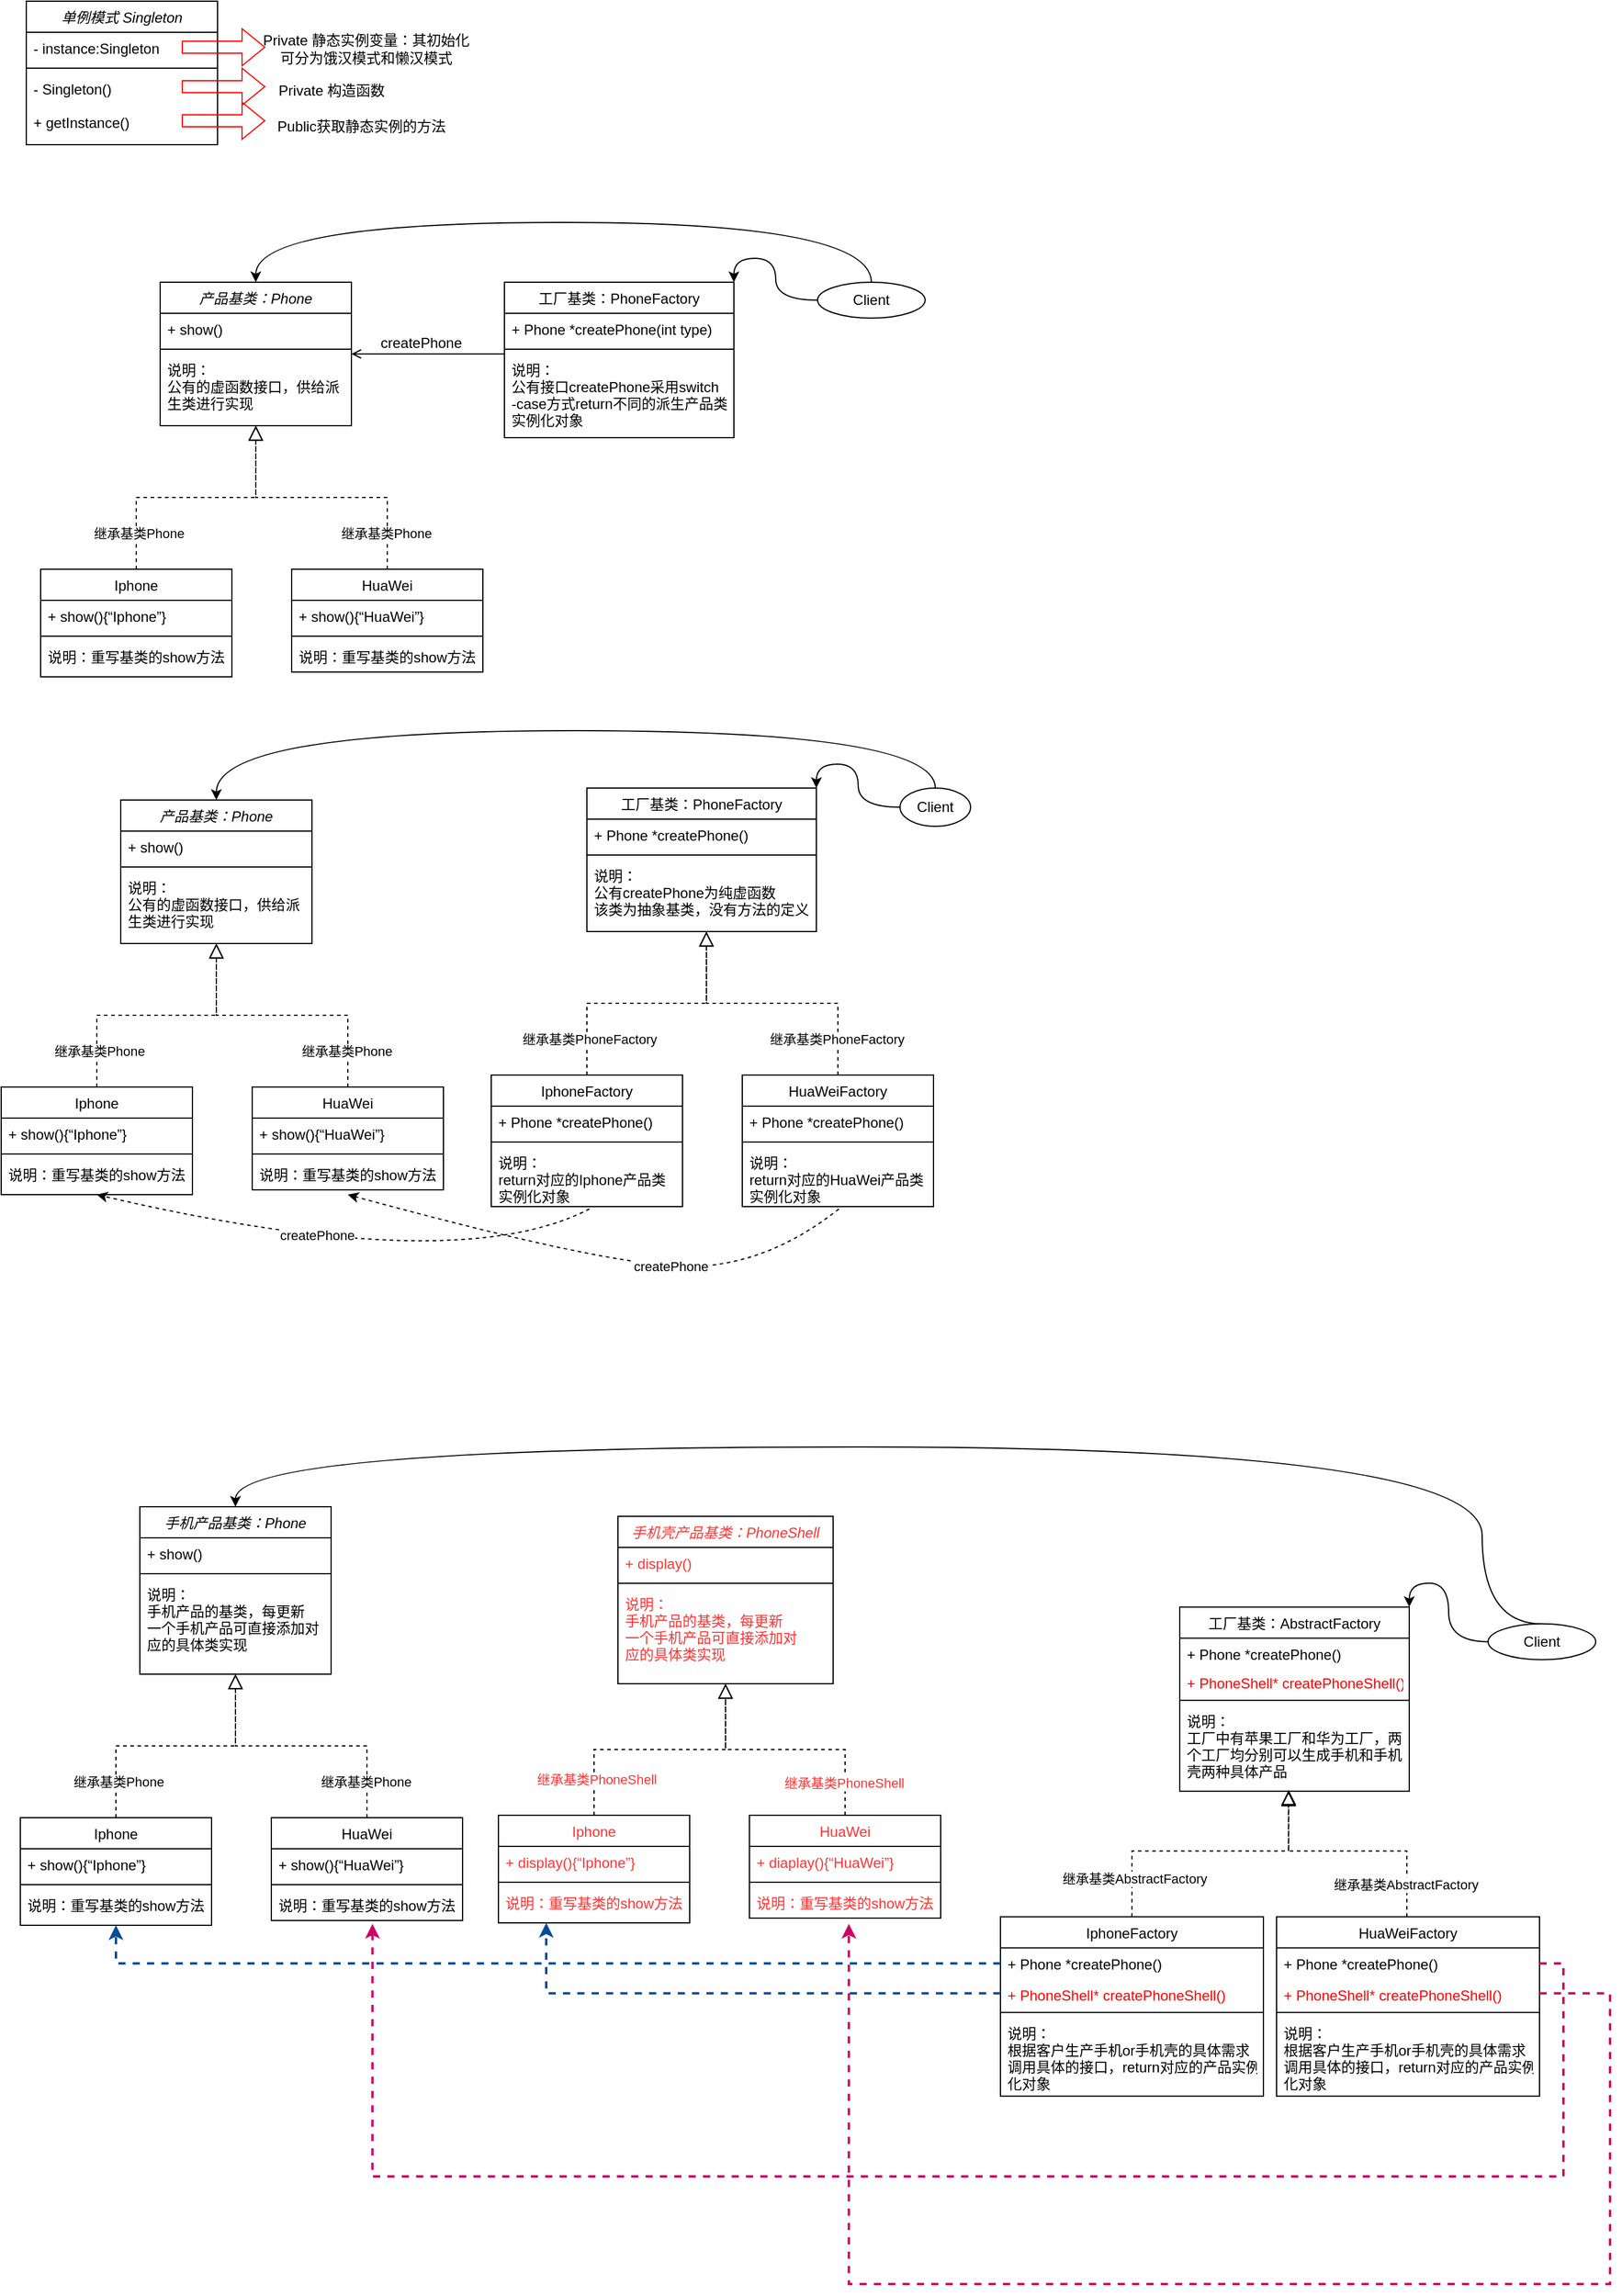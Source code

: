 <mxfile version="22.1.17" type="github">
  <diagram id="C5RBs43oDa-KdzZeNtuy" name="Page-1">
    <mxGraphModel dx="1349" dy="572" grid="1" gridSize="10" guides="0" tooltips="1" connect="1" arrows="1" fold="1" page="1" pageScale="1" pageWidth="827" pageHeight="1169" math="0" shadow="0">
      <root>
        <mxCell id="WIyWlLk6GJQsqaUBKTNV-0" />
        <mxCell id="WIyWlLk6GJQsqaUBKTNV-1" parent="WIyWlLk6GJQsqaUBKTNV-0" />
        <mxCell id="zkfFHV4jXpPFQw0GAbJ--0" value="产品基类：Phone" style="swimlane;fontStyle=2;align=center;verticalAlign=top;childLayout=stackLayout;horizontal=1;startSize=26;horizontalStack=0;resizeParent=1;resizeLast=0;collapsible=1;marginBottom=0;rounded=0;shadow=0;strokeWidth=1;" parent="WIyWlLk6GJQsqaUBKTNV-1" vertex="1">
          <mxGeometry x="142" y="255" width="160" height="120" as="geometry">
            <mxRectangle x="220" y="120" width="160" height="26" as="alternateBounds" />
          </mxGeometry>
        </mxCell>
        <mxCell id="zkfFHV4jXpPFQw0GAbJ--1" value="+ show()" style="text;align=left;verticalAlign=top;spacingLeft=4;spacingRight=4;overflow=hidden;rotatable=0;points=[[0,0.5],[1,0.5]];portConstraint=eastwest;" parent="zkfFHV4jXpPFQw0GAbJ--0" vertex="1">
          <mxGeometry y="26" width="160" height="26" as="geometry" />
        </mxCell>
        <mxCell id="zkfFHV4jXpPFQw0GAbJ--4" value="" style="line;html=1;strokeWidth=1;align=left;verticalAlign=middle;spacingTop=-1;spacingLeft=3;spacingRight=3;rotatable=0;labelPosition=right;points=[];portConstraint=eastwest;" parent="zkfFHV4jXpPFQw0GAbJ--0" vertex="1">
          <mxGeometry y="52" width="160" height="8" as="geometry" />
        </mxCell>
        <mxCell id="zkfFHV4jXpPFQw0GAbJ--5" value="说明：&#xa;公有的虚函数接口，供给派&#xa;生类进行实现" style="text;align=left;verticalAlign=top;spacingLeft=4;spacingRight=4;overflow=hidden;rotatable=0;points=[[0,0.5],[1,0.5]];portConstraint=eastwest;" parent="zkfFHV4jXpPFQw0GAbJ--0" vertex="1">
          <mxGeometry y="60" width="160" height="50" as="geometry" />
        </mxCell>
        <mxCell id="zkfFHV4jXpPFQw0GAbJ--6" value="Iphone" style="swimlane;fontStyle=0;align=center;verticalAlign=top;childLayout=stackLayout;horizontal=1;startSize=26;horizontalStack=0;resizeParent=1;resizeLast=0;collapsible=1;marginBottom=0;rounded=0;shadow=0;strokeWidth=1;" parent="WIyWlLk6GJQsqaUBKTNV-1" vertex="1">
          <mxGeometry x="42" y="495" width="160" height="90" as="geometry">
            <mxRectangle x="130" y="380" width="160" height="26" as="alternateBounds" />
          </mxGeometry>
        </mxCell>
        <mxCell id="zkfFHV4jXpPFQw0GAbJ--7" value="+ show(){“Iphone”}" style="text;align=left;verticalAlign=top;spacingLeft=4;spacingRight=4;overflow=hidden;rotatable=0;points=[[0,0.5],[1,0.5]];portConstraint=eastwest;" parent="zkfFHV4jXpPFQw0GAbJ--6" vertex="1">
          <mxGeometry y="26" width="160" height="26" as="geometry" />
        </mxCell>
        <mxCell id="zkfFHV4jXpPFQw0GAbJ--9" value="" style="line;html=1;strokeWidth=1;align=left;verticalAlign=middle;spacingTop=-1;spacingLeft=3;spacingRight=3;rotatable=0;labelPosition=right;points=[];portConstraint=eastwest;" parent="zkfFHV4jXpPFQw0GAbJ--6" vertex="1">
          <mxGeometry y="52" width="160" height="8" as="geometry" />
        </mxCell>
        <mxCell id="zkfFHV4jXpPFQw0GAbJ--10" value="说明：重写基类的show方法" style="text;align=left;verticalAlign=top;spacingLeft=4;spacingRight=4;overflow=hidden;rotatable=0;points=[[0,0.5],[1,0.5]];portConstraint=eastwest;fontStyle=0" parent="zkfFHV4jXpPFQw0GAbJ--6" vertex="1">
          <mxGeometry y="60" width="160" height="26" as="geometry" />
        </mxCell>
        <mxCell id="zkfFHV4jXpPFQw0GAbJ--12" value="" style="endArrow=block;endSize=10;endFill=0;shadow=0;strokeWidth=1;rounded=0;edgeStyle=elbowEdgeStyle;elbow=vertical;dashed=1;" parent="WIyWlLk6GJQsqaUBKTNV-1" source="zkfFHV4jXpPFQw0GAbJ--6" target="zkfFHV4jXpPFQw0GAbJ--0" edge="1">
          <mxGeometry width="160" relative="1" as="geometry">
            <mxPoint x="212" y="-52" as="sourcePoint" />
            <mxPoint x="212" y="-52" as="targetPoint" />
          </mxGeometry>
        </mxCell>
        <mxCell id="iEZBuMry3DToWPJbF5Hx-15" value="继承基类Phone" style="edgeLabel;html=1;align=center;verticalAlign=middle;resizable=0;points=[];" vertex="1" connectable="0" parent="zkfFHV4jXpPFQw0GAbJ--12">
          <mxGeometry x="-0.724" y="-2" relative="1" as="geometry">
            <mxPoint as="offset" />
          </mxGeometry>
        </mxCell>
        <mxCell id="zkfFHV4jXpPFQw0GAbJ--13" value="HuaWei" style="swimlane;fontStyle=0;align=center;verticalAlign=top;childLayout=stackLayout;horizontal=1;startSize=26;horizontalStack=0;resizeParent=1;resizeLast=0;collapsible=1;marginBottom=0;rounded=0;shadow=0;strokeWidth=1;" parent="WIyWlLk6GJQsqaUBKTNV-1" vertex="1">
          <mxGeometry x="252" y="495" width="160" height="86" as="geometry">
            <mxRectangle x="340" y="380" width="170" height="26" as="alternateBounds" />
          </mxGeometry>
        </mxCell>
        <mxCell id="zkfFHV4jXpPFQw0GAbJ--14" value="+ show(){“HuaWei”}" style="text;align=left;verticalAlign=top;spacingLeft=4;spacingRight=4;overflow=hidden;rotatable=0;points=[[0,0.5],[1,0.5]];portConstraint=eastwest;" parent="zkfFHV4jXpPFQw0GAbJ--13" vertex="1">
          <mxGeometry y="26" width="160" height="26" as="geometry" />
        </mxCell>
        <mxCell id="zkfFHV4jXpPFQw0GAbJ--15" value="" style="line;html=1;strokeWidth=1;align=left;verticalAlign=middle;spacingTop=-1;spacingLeft=3;spacingRight=3;rotatable=0;labelPosition=right;points=[];portConstraint=eastwest;" parent="zkfFHV4jXpPFQw0GAbJ--13" vertex="1">
          <mxGeometry y="52" width="160" height="8" as="geometry" />
        </mxCell>
        <mxCell id="iEZBuMry3DToWPJbF5Hx-12" value="说明：重写基类的show方法" style="text;align=left;verticalAlign=top;spacingLeft=4;spacingRight=4;overflow=hidden;rotatable=0;points=[[0,0.5],[1,0.5]];portConstraint=eastwest;fontStyle=0" vertex="1" parent="zkfFHV4jXpPFQw0GAbJ--13">
          <mxGeometry y="60" width="160" height="26" as="geometry" />
        </mxCell>
        <mxCell id="zkfFHV4jXpPFQw0GAbJ--16" value="" style="endArrow=block;endSize=10;endFill=0;shadow=0;strokeWidth=1;rounded=0;edgeStyle=elbowEdgeStyle;elbow=vertical;dashed=1;" parent="WIyWlLk6GJQsqaUBKTNV-1" source="zkfFHV4jXpPFQw0GAbJ--13" target="zkfFHV4jXpPFQw0GAbJ--0" edge="1">
          <mxGeometry width="160" relative="1" as="geometry">
            <mxPoint x="132" y="508" as="sourcePoint" />
            <mxPoint x="232" y="406" as="targetPoint" />
          </mxGeometry>
        </mxCell>
        <mxCell id="iEZBuMry3DToWPJbF5Hx-16" value="继承基类Phone" style="edgeLabel;html=1;align=center;verticalAlign=middle;resizable=0;points=[];" vertex="1" connectable="0" parent="zkfFHV4jXpPFQw0GAbJ--16">
          <mxGeometry x="-0.736" y="1" relative="1" as="geometry">
            <mxPoint as="offset" />
          </mxGeometry>
        </mxCell>
        <mxCell id="zkfFHV4jXpPFQw0GAbJ--17" value="工厂基类：PhoneFactory" style="swimlane;fontStyle=0;align=center;verticalAlign=top;childLayout=stackLayout;horizontal=1;startSize=26;horizontalStack=0;resizeParent=1;resizeLast=0;collapsible=1;marginBottom=0;rounded=0;shadow=0;strokeWidth=1;" parent="WIyWlLk6GJQsqaUBKTNV-1" vertex="1">
          <mxGeometry x="430" y="255" width="192" height="130" as="geometry">
            <mxRectangle x="550" y="140" width="160" height="26" as="alternateBounds" />
          </mxGeometry>
        </mxCell>
        <mxCell id="zkfFHV4jXpPFQw0GAbJ--18" value="+ Phone *createPhone(int type)" style="text;align=left;verticalAlign=top;spacingLeft=4;spacingRight=4;overflow=hidden;rotatable=0;points=[[0,0.5],[1,0.5]];portConstraint=eastwest;" parent="zkfFHV4jXpPFQw0GAbJ--17" vertex="1">
          <mxGeometry y="26" width="192" height="26" as="geometry" />
        </mxCell>
        <mxCell id="zkfFHV4jXpPFQw0GAbJ--23" value="" style="line;html=1;strokeWidth=1;align=left;verticalAlign=middle;spacingTop=-1;spacingLeft=3;spacingRight=3;rotatable=0;labelPosition=right;points=[];portConstraint=eastwest;" parent="zkfFHV4jXpPFQw0GAbJ--17" vertex="1">
          <mxGeometry y="52" width="192" height="8" as="geometry" />
        </mxCell>
        <mxCell id="zkfFHV4jXpPFQw0GAbJ--24" value="说明：&#xa;公有接口createPhone采用switch&#xa;-case方式return不同的派生产品类&#xa;实例化对象" style="text;align=left;verticalAlign=top;spacingLeft=4;spacingRight=4;overflow=hidden;rotatable=0;points=[[0,0.5],[1,0.5]];portConstraint=eastwest;" parent="zkfFHV4jXpPFQw0GAbJ--17" vertex="1">
          <mxGeometry y="60" width="192" height="70" as="geometry" />
        </mxCell>
        <mxCell id="zkfFHV4jXpPFQw0GAbJ--26" value="" style="endArrow=none;shadow=0;strokeWidth=1;rounded=0;endFill=0;edgeStyle=elbowEdgeStyle;elbow=vertical;startArrow=open;startFill=0;" parent="WIyWlLk6GJQsqaUBKTNV-1" source="zkfFHV4jXpPFQw0GAbJ--0" target="zkfFHV4jXpPFQw0GAbJ--17" edge="1">
          <mxGeometry x="0.5" y="41" relative="1" as="geometry">
            <mxPoint x="302" y="327" as="sourcePoint" />
            <mxPoint x="462" y="327" as="targetPoint" />
            <mxPoint x="-40" y="32" as="offset" />
          </mxGeometry>
        </mxCell>
        <mxCell id="zkfFHV4jXpPFQw0GAbJ--29" value="createPhone" style="text;html=1;resizable=0;points=[];;align=center;verticalAlign=middle;labelBackgroundColor=none;rounded=0;shadow=0;strokeWidth=1;fontSize=12;" parent="zkfFHV4jXpPFQw0GAbJ--26" vertex="1" connectable="0">
          <mxGeometry x="0.5" y="49" relative="1" as="geometry">
            <mxPoint x="-38" y="40" as="offset" />
          </mxGeometry>
        </mxCell>
        <mxCell id="iEZBuMry3DToWPJbF5Hx-0" value="单例模式 Singleton" style="swimlane;fontStyle=2;align=center;verticalAlign=top;childLayout=stackLayout;horizontal=1;startSize=26;horizontalStack=0;resizeParent=1;resizeLast=0;collapsible=1;marginBottom=0;rounded=0;shadow=0;strokeWidth=1;" vertex="1" parent="WIyWlLk6GJQsqaUBKTNV-1">
          <mxGeometry x="30" y="20" width="160" height="120" as="geometry">
            <mxRectangle x="220" y="120" width="160" height="26" as="alternateBounds" />
          </mxGeometry>
        </mxCell>
        <mxCell id="iEZBuMry3DToWPJbF5Hx-1" value="- instance:Singleton" style="text;align=left;verticalAlign=top;spacingLeft=4;spacingRight=4;overflow=hidden;rotatable=0;points=[[0,0.5],[1,0.5]];portConstraint=eastwest;" vertex="1" parent="iEZBuMry3DToWPJbF5Hx-0">
          <mxGeometry y="26" width="160" height="26" as="geometry" />
        </mxCell>
        <mxCell id="iEZBuMry3DToWPJbF5Hx-6" value="" style="shape=flexArrow;endArrow=classic;html=1;rounded=0;strokeColor=#FF0000;" edge="1" parent="iEZBuMry3DToWPJbF5Hx-0">
          <mxGeometry width="50" height="50" relative="1" as="geometry">
            <mxPoint x="130" y="38.5" as="sourcePoint" />
            <mxPoint x="200" y="38.5" as="targetPoint" />
          </mxGeometry>
        </mxCell>
        <mxCell id="iEZBuMry3DToWPJbF5Hx-4" value="" style="line;html=1;strokeWidth=1;align=left;verticalAlign=middle;spacingTop=-1;spacingLeft=3;spacingRight=3;rotatable=0;labelPosition=right;points=[];portConstraint=eastwest;" vertex="1" parent="iEZBuMry3DToWPJbF5Hx-0">
          <mxGeometry y="52" width="160" height="8" as="geometry" />
        </mxCell>
        <mxCell id="iEZBuMry3DToWPJbF5Hx-5" value="- Singleton()&#xa;" style="text;align=left;verticalAlign=top;spacingLeft=4;spacingRight=4;overflow=hidden;rotatable=0;points=[[0,0.5],[1,0.5]];portConstraint=eastwest;" vertex="1" parent="iEZBuMry3DToWPJbF5Hx-0">
          <mxGeometry y="60" width="160" height="28" as="geometry" />
        </mxCell>
        <mxCell id="iEZBuMry3DToWPJbF5Hx-3" value="+ getInstance()" style="text;align=left;verticalAlign=top;spacingLeft=4;spacingRight=4;overflow=hidden;rotatable=0;points=[[0,0.5],[1,0.5]];portConstraint=eastwest;rounded=0;shadow=0;html=0;" vertex="1" parent="iEZBuMry3DToWPJbF5Hx-0">
          <mxGeometry y="88" width="160" height="26" as="geometry" />
        </mxCell>
        <mxCell id="iEZBuMry3DToWPJbF5Hx-7" value="Private 静态实例变量：其初始化&lt;br&gt;可分为饿汉模式和懒汉模式" style="text;html=1;align=center;verticalAlign=middle;resizable=0;points=[];autosize=1;strokeColor=none;fillColor=none;" vertex="1" parent="WIyWlLk6GJQsqaUBKTNV-1">
          <mxGeometry x="214" y="40" width="200" height="40" as="geometry" />
        </mxCell>
        <mxCell id="iEZBuMry3DToWPJbF5Hx-8" value="" style="shape=flexArrow;endArrow=classic;html=1;rounded=0;strokeColor=#FF0000;" edge="1" parent="WIyWlLk6GJQsqaUBKTNV-1">
          <mxGeometry width="50" height="50" relative="1" as="geometry">
            <mxPoint x="160" y="91.5" as="sourcePoint" />
            <mxPoint x="230" y="91.5" as="targetPoint" />
          </mxGeometry>
        </mxCell>
        <mxCell id="iEZBuMry3DToWPJbF5Hx-9" value="" style="shape=flexArrow;endArrow=classic;html=1;rounded=0;strokeColor=#FF0000;" edge="1" parent="WIyWlLk6GJQsqaUBKTNV-1">
          <mxGeometry width="50" height="50" relative="1" as="geometry">
            <mxPoint x="160" y="120" as="sourcePoint" />
            <mxPoint x="230" y="120" as="targetPoint" />
          </mxGeometry>
        </mxCell>
        <mxCell id="iEZBuMry3DToWPJbF5Hx-10" value="Private 构造函数" style="text;html=1;align=center;verticalAlign=middle;resizable=0;points=[];autosize=1;strokeColor=none;fillColor=none;" vertex="1" parent="WIyWlLk6GJQsqaUBKTNV-1">
          <mxGeometry x="230" y="80" width="110" height="30" as="geometry" />
        </mxCell>
        <mxCell id="iEZBuMry3DToWPJbF5Hx-11" value="Public获取静态实例的方法" style="text;html=1;align=center;verticalAlign=middle;resizable=0;points=[];autosize=1;strokeColor=none;fillColor=none;" vertex="1" parent="WIyWlLk6GJQsqaUBKTNV-1">
          <mxGeometry x="230" y="110" width="160" height="30" as="geometry" />
        </mxCell>
        <mxCell id="iEZBuMry3DToWPJbF5Hx-43" style="edgeStyle=orthogonalEdgeStyle;rounded=0;orthogonalLoop=1;jettySize=auto;html=1;exitX=0;exitY=0.5;exitDx=0;exitDy=0;entryX=1;entryY=0;entryDx=0;entryDy=0;curved=1;" edge="1" parent="WIyWlLk6GJQsqaUBKTNV-1" source="iEZBuMry3DToWPJbF5Hx-39" target="zkfFHV4jXpPFQw0GAbJ--17">
          <mxGeometry relative="1" as="geometry" />
        </mxCell>
        <mxCell id="iEZBuMry3DToWPJbF5Hx-123" style="edgeStyle=orthogonalEdgeStyle;rounded=0;orthogonalLoop=1;jettySize=auto;html=1;exitX=0.5;exitY=0;exitDx=0;exitDy=0;entryX=0.5;entryY=0;entryDx=0;entryDy=0;curved=1;" edge="1" parent="WIyWlLk6GJQsqaUBKTNV-1" source="iEZBuMry3DToWPJbF5Hx-39" target="zkfFHV4jXpPFQw0GAbJ--0">
          <mxGeometry relative="1" as="geometry">
            <Array as="points">
              <mxPoint x="737" y="205" />
              <mxPoint x="222" y="205" />
            </Array>
          </mxGeometry>
        </mxCell>
        <mxCell id="iEZBuMry3DToWPJbF5Hx-39" value="Client" style="ellipse;whiteSpace=wrap;html=1;" vertex="1" parent="WIyWlLk6GJQsqaUBKTNV-1">
          <mxGeometry x="692" y="255" width="90" height="30" as="geometry" />
        </mxCell>
        <mxCell id="iEZBuMry3DToWPJbF5Hx-44" value="产品基类：Phone" style="swimlane;fontStyle=2;align=center;verticalAlign=top;childLayout=stackLayout;horizontal=1;startSize=26;horizontalStack=0;resizeParent=1;resizeLast=0;collapsible=1;marginBottom=0;rounded=0;shadow=0;strokeWidth=1;" vertex="1" parent="WIyWlLk6GJQsqaUBKTNV-1">
          <mxGeometry x="109" y="688" width="160" height="120" as="geometry">
            <mxRectangle x="220" y="120" width="160" height="26" as="alternateBounds" />
          </mxGeometry>
        </mxCell>
        <mxCell id="iEZBuMry3DToWPJbF5Hx-45" value="+ show()" style="text;align=left;verticalAlign=top;spacingLeft=4;spacingRight=4;overflow=hidden;rotatable=0;points=[[0,0.5],[1,0.5]];portConstraint=eastwest;" vertex="1" parent="iEZBuMry3DToWPJbF5Hx-44">
          <mxGeometry y="26" width="160" height="26" as="geometry" />
        </mxCell>
        <mxCell id="iEZBuMry3DToWPJbF5Hx-46" value="" style="line;html=1;strokeWidth=1;align=left;verticalAlign=middle;spacingTop=-1;spacingLeft=3;spacingRight=3;rotatable=0;labelPosition=right;points=[];portConstraint=eastwest;" vertex="1" parent="iEZBuMry3DToWPJbF5Hx-44">
          <mxGeometry y="52" width="160" height="8" as="geometry" />
        </mxCell>
        <mxCell id="iEZBuMry3DToWPJbF5Hx-47" value="说明：&#xa;公有的虚函数接口，供给派&#xa;生类进行实现" style="text;align=left;verticalAlign=top;spacingLeft=4;spacingRight=4;overflow=hidden;rotatable=0;points=[[0,0.5],[1,0.5]];portConstraint=eastwest;" vertex="1" parent="iEZBuMry3DToWPJbF5Hx-44">
          <mxGeometry y="60" width="160" height="50" as="geometry" />
        </mxCell>
        <mxCell id="iEZBuMry3DToWPJbF5Hx-48" value="Iphone" style="swimlane;fontStyle=0;align=center;verticalAlign=top;childLayout=stackLayout;horizontal=1;startSize=26;horizontalStack=0;resizeParent=1;resizeLast=0;collapsible=1;marginBottom=0;rounded=0;shadow=0;strokeWidth=1;" vertex="1" parent="WIyWlLk6GJQsqaUBKTNV-1">
          <mxGeometry x="9" y="928" width="160" height="90" as="geometry">
            <mxRectangle x="130" y="380" width="160" height="26" as="alternateBounds" />
          </mxGeometry>
        </mxCell>
        <mxCell id="iEZBuMry3DToWPJbF5Hx-49" value="+ show(){“Iphone”}" style="text;align=left;verticalAlign=top;spacingLeft=4;spacingRight=4;overflow=hidden;rotatable=0;points=[[0,0.5],[1,0.5]];portConstraint=eastwest;" vertex="1" parent="iEZBuMry3DToWPJbF5Hx-48">
          <mxGeometry y="26" width="160" height="26" as="geometry" />
        </mxCell>
        <mxCell id="iEZBuMry3DToWPJbF5Hx-50" value="" style="line;html=1;strokeWidth=1;align=left;verticalAlign=middle;spacingTop=-1;spacingLeft=3;spacingRight=3;rotatable=0;labelPosition=right;points=[];portConstraint=eastwest;" vertex="1" parent="iEZBuMry3DToWPJbF5Hx-48">
          <mxGeometry y="52" width="160" height="8" as="geometry" />
        </mxCell>
        <mxCell id="iEZBuMry3DToWPJbF5Hx-51" value="说明：重写基类的show方法" style="text;align=left;verticalAlign=top;spacingLeft=4;spacingRight=4;overflow=hidden;rotatable=0;points=[[0,0.5],[1,0.5]];portConstraint=eastwest;fontStyle=0" vertex="1" parent="iEZBuMry3DToWPJbF5Hx-48">
          <mxGeometry y="60" width="160" height="26" as="geometry" />
        </mxCell>
        <mxCell id="iEZBuMry3DToWPJbF5Hx-52" value="" style="endArrow=block;endSize=10;endFill=0;shadow=0;strokeWidth=1;rounded=0;edgeStyle=elbowEdgeStyle;elbow=vertical;dashed=1;" edge="1" parent="WIyWlLk6GJQsqaUBKTNV-1" source="iEZBuMry3DToWPJbF5Hx-48" target="iEZBuMry3DToWPJbF5Hx-44">
          <mxGeometry width="160" relative="1" as="geometry">
            <mxPoint x="179" y="381" as="sourcePoint" />
            <mxPoint x="179" y="381" as="targetPoint" />
          </mxGeometry>
        </mxCell>
        <mxCell id="iEZBuMry3DToWPJbF5Hx-53" value="继承基类Phone" style="edgeLabel;html=1;align=center;verticalAlign=middle;resizable=0;points=[];" vertex="1" connectable="0" parent="iEZBuMry3DToWPJbF5Hx-52">
          <mxGeometry x="-0.724" y="-2" relative="1" as="geometry">
            <mxPoint as="offset" />
          </mxGeometry>
        </mxCell>
        <mxCell id="iEZBuMry3DToWPJbF5Hx-54" value="HuaWei" style="swimlane;fontStyle=0;align=center;verticalAlign=top;childLayout=stackLayout;horizontal=1;startSize=26;horizontalStack=0;resizeParent=1;resizeLast=0;collapsible=1;marginBottom=0;rounded=0;shadow=0;strokeWidth=1;" vertex="1" parent="WIyWlLk6GJQsqaUBKTNV-1">
          <mxGeometry x="219" y="928" width="160" height="86" as="geometry">
            <mxRectangle x="340" y="380" width="170" height="26" as="alternateBounds" />
          </mxGeometry>
        </mxCell>
        <mxCell id="iEZBuMry3DToWPJbF5Hx-55" value="+ show(){“HuaWei”}" style="text;align=left;verticalAlign=top;spacingLeft=4;spacingRight=4;overflow=hidden;rotatable=0;points=[[0,0.5],[1,0.5]];portConstraint=eastwest;" vertex="1" parent="iEZBuMry3DToWPJbF5Hx-54">
          <mxGeometry y="26" width="160" height="26" as="geometry" />
        </mxCell>
        <mxCell id="iEZBuMry3DToWPJbF5Hx-56" value="" style="line;html=1;strokeWidth=1;align=left;verticalAlign=middle;spacingTop=-1;spacingLeft=3;spacingRight=3;rotatable=0;labelPosition=right;points=[];portConstraint=eastwest;" vertex="1" parent="iEZBuMry3DToWPJbF5Hx-54">
          <mxGeometry y="52" width="160" height="8" as="geometry" />
        </mxCell>
        <mxCell id="iEZBuMry3DToWPJbF5Hx-57" value="说明：重写基类的show方法" style="text;align=left;verticalAlign=top;spacingLeft=4;spacingRight=4;overflow=hidden;rotatable=0;points=[[0,0.5],[1,0.5]];portConstraint=eastwest;fontStyle=0" vertex="1" parent="iEZBuMry3DToWPJbF5Hx-54">
          <mxGeometry y="60" width="160" height="26" as="geometry" />
        </mxCell>
        <mxCell id="iEZBuMry3DToWPJbF5Hx-58" value="" style="endArrow=block;endSize=10;endFill=0;shadow=0;strokeWidth=1;rounded=0;edgeStyle=elbowEdgeStyle;elbow=vertical;dashed=1;" edge="1" parent="WIyWlLk6GJQsqaUBKTNV-1" source="iEZBuMry3DToWPJbF5Hx-54" target="iEZBuMry3DToWPJbF5Hx-44">
          <mxGeometry width="160" relative="1" as="geometry">
            <mxPoint x="99" y="941" as="sourcePoint" />
            <mxPoint x="199" y="839" as="targetPoint" />
          </mxGeometry>
        </mxCell>
        <mxCell id="iEZBuMry3DToWPJbF5Hx-59" value="继承基类Phone" style="edgeLabel;html=1;align=center;verticalAlign=middle;resizable=0;points=[];" vertex="1" connectable="0" parent="iEZBuMry3DToWPJbF5Hx-58">
          <mxGeometry x="-0.736" y="1" relative="1" as="geometry">
            <mxPoint as="offset" />
          </mxGeometry>
        </mxCell>
        <mxCell id="iEZBuMry3DToWPJbF5Hx-60" value="工厂基类：PhoneFactory" style="swimlane;fontStyle=0;align=center;verticalAlign=top;childLayout=stackLayout;horizontal=1;startSize=26;horizontalStack=0;resizeParent=1;resizeLast=0;collapsible=1;marginBottom=0;rounded=0;shadow=0;strokeWidth=1;" vertex="1" parent="WIyWlLk6GJQsqaUBKTNV-1">
          <mxGeometry x="499" y="678" width="192" height="120" as="geometry">
            <mxRectangle x="550" y="140" width="160" height="26" as="alternateBounds" />
          </mxGeometry>
        </mxCell>
        <mxCell id="iEZBuMry3DToWPJbF5Hx-61" value="+ Phone *createPhone()" style="text;align=left;verticalAlign=top;spacingLeft=4;spacingRight=4;overflow=hidden;rotatable=0;points=[[0,0.5],[1,0.5]];portConstraint=eastwest;" vertex="1" parent="iEZBuMry3DToWPJbF5Hx-60">
          <mxGeometry y="26" width="192" height="26" as="geometry" />
        </mxCell>
        <mxCell id="iEZBuMry3DToWPJbF5Hx-62" value="" style="line;html=1;strokeWidth=1;align=left;verticalAlign=middle;spacingTop=-1;spacingLeft=3;spacingRight=3;rotatable=0;labelPosition=right;points=[];portConstraint=eastwest;" vertex="1" parent="iEZBuMry3DToWPJbF5Hx-60">
          <mxGeometry y="52" width="192" height="8" as="geometry" />
        </mxCell>
        <mxCell id="iEZBuMry3DToWPJbF5Hx-63" value="说明：&#xa;公有createPhone为纯虚函数&#xa;该类为抽象基类，没有方法的定义" style="text;align=left;verticalAlign=top;spacingLeft=4;spacingRight=4;overflow=hidden;rotatable=0;points=[[0,0.5],[1,0.5]];portConstraint=eastwest;" vertex="1" parent="iEZBuMry3DToWPJbF5Hx-60">
          <mxGeometry y="60" width="192" height="50" as="geometry" />
        </mxCell>
        <mxCell id="iEZBuMry3DToWPJbF5Hx-66" style="edgeStyle=orthogonalEdgeStyle;rounded=0;orthogonalLoop=1;jettySize=auto;html=1;exitX=0;exitY=0.5;exitDx=0;exitDy=0;entryX=1;entryY=0;entryDx=0;entryDy=0;curved=1;" edge="1" parent="WIyWlLk6GJQsqaUBKTNV-1" source="iEZBuMry3DToWPJbF5Hx-67" target="iEZBuMry3DToWPJbF5Hx-60">
          <mxGeometry relative="1" as="geometry" />
        </mxCell>
        <mxCell id="iEZBuMry3DToWPJbF5Hx-124" style="edgeStyle=orthogonalEdgeStyle;rounded=0;orthogonalLoop=1;jettySize=auto;html=1;exitX=0.5;exitY=0;exitDx=0;exitDy=0;entryX=0.5;entryY=0;entryDx=0;entryDy=0;curved=1;" edge="1" parent="WIyWlLk6GJQsqaUBKTNV-1" source="iEZBuMry3DToWPJbF5Hx-67" target="iEZBuMry3DToWPJbF5Hx-44">
          <mxGeometry relative="1" as="geometry">
            <Array as="points">
              <mxPoint x="791" y="630" />
              <mxPoint x="189" y="630" />
            </Array>
          </mxGeometry>
        </mxCell>
        <mxCell id="iEZBuMry3DToWPJbF5Hx-67" value="Client" style="ellipse;whiteSpace=wrap;html=1;" vertex="1" parent="WIyWlLk6GJQsqaUBKTNV-1">
          <mxGeometry x="761" y="678" width="59" height="32" as="geometry" />
        </mxCell>
        <mxCell id="iEZBuMry3DToWPJbF5Hx-68" value="IphoneFactory" style="swimlane;fontStyle=0;align=center;verticalAlign=top;childLayout=stackLayout;horizontal=1;startSize=26;horizontalStack=0;resizeParent=1;resizeLast=0;collapsible=1;marginBottom=0;rounded=0;shadow=0;strokeWidth=1;" vertex="1" parent="WIyWlLk6GJQsqaUBKTNV-1">
          <mxGeometry x="419" y="918" width="160" height="110" as="geometry">
            <mxRectangle x="130" y="380" width="160" height="26" as="alternateBounds" />
          </mxGeometry>
        </mxCell>
        <mxCell id="iEZBuMry3DToWPJbF5Hx-69" value="+ Phone *createPhone()" style="text;align=left;verticalAlign=top;spacingLeft=4;spacingRight=4;overflow=hidden;rotatable=0;points=[[0,0.5],[1,0.5]];portConstraint=eastwest;" vertex="1" parent="iEZBuMry3DToWPJbF5Hx-68">
          <mxGeometry y="26" width="160" height="26" as="geometry" />
        </mxCell>
        <mxCell id="iEZBuMry3DToWPJbF5Hx-70" value="" style="line;html=1;strokeWidth=1;align=left;verticalAlign=middle;spacingTop=-1;spacingLeft=3;spacingRight=3;rotatable=0;labelPosition=right;points=[];portConstraint=eastwest;" vertex="1" parent="iEZBuMry3DToWPJbF5Hx-68">
          <mxGeometry y="52" width="160" height="8" as="geometry" />
        </mxCell>
        <mxCell id="iEZBuMry3DToWPJbF5Hx-71" value="说明：&#xa;return对应的Iphone产品类&#xa;实例化对象" style="text;align=left;verticalAlign=top;spacingLeft=4;spacingRight=4;overflow=hidden;rotatable=0;points=[[0,0.5],[1,0.5]];portConstraint=eastwest;fontStyle=0" vertex="1" parent="iEZBuMry3DToWPJbF5Hx-68">
          <mxGeometry y="60" width="160" height="50" as="geometry" />
        </mxCell>
        <mxCell id="iEZBuMry3DToWPJbF5Hx-72" value="" style="endArrow=block;endSize=10;endFill=0;shadow=0;strokeWidth=1;rounded=0;edgeStyle=elbowEdgeStyle;elbow=vertical;dashed=1;" edge="1" parent="WIyWlLk6GJQsqaUBKTNV-1" source="iEZBuMry3DToWPJbF5Hx-68">
          <mxGeometry width="160" relative="1" as="geometry">
            <mxPoint x="589" y="371" as="sourcePoint" />
            <mxPoint x="599" y="798" as="targetPoint" />
          </mxGeometry>
        </mxCell>
        <mxCell id="iEZBuMry3DToWPJbF5Hx-73" value="继承基类PhoneFactory" style="edgeLabel;html=1;align=center;verticalAlign=middle;resizable=0;points=[];" vertex="1" connectable="0" parent="iEZBuMry3DToWPJbF5Hx-72">
          <mxGeometry x="-0.724" y="-2" relative="1" as="geometry">
            <mxPoint as="offset" />
          </mxGeometry>
        </mxCell>
        <mxCell id="iEZBuMry3DToWPJbF5Hx-74" value="HuaWeiFactory" style="swimlane;fontStyle=0;align=center;verticalAlign=top;childLayout=stackLayout;horizontal=1;startSize=26;horizontalStack=0;resizeParent=1;resizeLast=0;collapsible=1;marginBottom=0;rounded=0;shadow=0;strokeWidth=1;" vertex="1" parent="WIyWlLk6GJQsqaUBKTNV-1">
          <mxGeometry x="629" y="918" width="160" height="110" as="geometry">
            <mxRectangle x="340" y="380" width="170" height="26" as="alternateBounds" />
          </mxGeometry>
        </mxCell>
        <mxCell id="iEZBuMry3DToWPJbF5Hx-75" value="+ Phone *createPhone()" style="text;align=left;verticalAlign=top;spacingLeft=4;spacingRight=4;overflow=hidden;rotatable=0;points=[[0,0.5],[1,0.5]];portConstraint=eastwest;" vertex="1" parent="iEZBuMry3DToWPJbF5Hx-74">
          <mxGeometry y="26" width="160" height="26" as="geometry" />
        </mxCell>
        <mxCell id="iEZBuMry3DToWPJbF5Hx-76" value="" style="line;html=1;strokeWidth=1;align=left;verticalAlign=middle;spacingTop=-1;spacingLeft=3;spacingRight=3;rotatable=0;labelPosition=right;points=[];portConstraint=eastwest;" vertex="1" parent="iEZBuMry3DToWPJbF5Hx-74">
          <mxGeometry y="52" width="160" height="8" as="geometry" />
        </mxCell>
        <mxCell id="iEZBuMry3DToWPJbF5Hx-80" value="说明：&#xa;return对应的HuaWei产品类&#xa;实例化对象" style="text;align=left;verticalAlign=top;spacingLeft=4;spacingRight=4;overflow=hidden;rotatable=0;points=[[0,0.5],[1,0.5]];portConstraint=eastwest;fontStyle=0" vertex="1" parent="iEZBuMry3DToWPJbF5Hx-74">
          <mxGeometry y="60" width="160" height="50" as="geometry" />
        </mxCell>
        <mxCell id="iEZBuMry3DToWPJbF5Hx-78" value="" style="endArrow=block;endSize=10;endFill=0;shadow=0;strokeWidth=1;rounded=0;edgeStyle=elbowEdgeStyle;elbow=vertical;dashed=1;" edge="1" parent="WIyWlLk6GJQsqaUBKTNV-1" source="iEZBuMry3DToWPJbF5Hx-74">
          <mxGeometry width="160" relative="1" as="geometry">
            <mxPoint x="509" y="931" as="sourcePoint" />
            <mxPoint x="599" y="798" as="targetPoint" />
          </mxGeometry>
        </mxCell>
        <mxCell id="iEZBuMry3DToWPJbF5Hx-79" value="继承基类PhoneFactory" style="edgeLabel;html=1;align=center;verticalAlign=middle;resizable=0;points=[];" vertex="1" connectable="0" parent="iEZBuMry3DToWPJbF5Hx-78">
          <mxGeometry x="-0.736" y="1" relative="1" as="geometry">
            <mxPoint as="offset" />
          </mxGeometry>
        </mxCell>
        <mxCell id="iEZBuMry3DToWPJbF5Hx-81" value="" style="curved=1;endArrow=classic;html=1;rounded=0;dashed=1;entryX=0.5;entryY=1;entryDx=0;entryDy=0;exitX=0.513;exitY=1.04;exitDx=0;exitDy=0;exitPerimeter=0;" edge="1" parent="WIyWlLk6GJQsqaUBKTNV-1" source="iEZBuMry3DToWPJbF5Hx-71" target="iEZBuMry3DToWPJbF5Hx-48">
          <mxGeometry width="50" height="50" relative="1" as="geometry">
            <mxPoint x="389" y="1148" as="sourcePoint" />
            <mxPoint x="439" y="1098" as="targetPoint" />
            <Array as="points">
              <mxPoint x="389" y="1088" />
            </Array>
          </mxGeometry>
        </mxCell>
        <mxCell id="iEZBuMry3DToWPJbF5Hx-83" value="createPhone" style="edgeLabel;html=1;align=center;verticalAlign=middle;resizable=0;points=[];" vertex="1" connectable="0" parent="iEZBuMry3DToWPJbF5Hx-81">
          <mxGeometry x="0.145" y="-9" relative="1" as="geometry">
            <mxPoint x="1" as="offset" />
          </mxGeometry>
        </mxCell>
        <mxCell id="iEZBuMry3DToWPJbF5Hx-82" value="" style="curved=1;endArrow=classic;html=1;rounded=0;dashed=1;entryX=0.5;entryY=1.154;entryDx=0;entryDy=0;exitX=0.505;exitY=1.04;exitDx=0;exitDy=0;exitPerimeter=0;entryPerimeter=0;" edge="1" parent="WIyWlLk6GJQsqaUBKTNV-1" source="iEZBuMry3DToWPJbF5Hx-80" target="iEZBuMry3DToWPJbF5Hx-57">
          <mxGeometry width="50" height="50" relative="1" as="geometry">
            <mxPoint x="731" y="1090" as="sourcePoint" />
            <mxPoint x="319" y="1078" as="targetPoint" />
            <Array as="points">
              <mxPoint x="649" y="1078" />
              <mxPoint x="519" y="1078" />
            </Array>
          </mxGeometry>
        </mxCell>
        <mxCell id="iEZBuMry3DToWPJbF5Hx-84" value="createPhone" style="edgeLabel;html=1;align=center;verticalAlign=middle;resizable=0;points=[];" vertex="1" connectable="0" parent="iEZBuMry3DToWPJbF5Hx-82">
          <mxGeometry x="0.108" y="-2" relative="1" as="geometry">
            <mxPoint x="82" y="11" as="offset" />
          </mxGeometry>
        </mxCell>
        <mxCell id="iEZBuMry3DToWPJbF5Hx-85" value="手机产品基类：Phone" style="swimlane;fontStyle=2;align=center;verticalAlign=top;childLayout=stackLayout;horizontal=1;startSize=26;horizontalStack=0;resizeParent=1;resizeLast=0;collapsible=1;marginBottom=0;rounded=0;shadow=0;strokeWidth=1;" vertex="1" parent="WIyWlLk6GJQsqaUBKTNV-1">
          <mxGeometry x="125" y="1279" width="160" height="140" as="geometry">
            <mxRectangle x="220" y="120" width="160" height="26" as="alternateBounds" />
          </mxGeometry>
        </mxCell>
        <mxCell id="iEZBuMry3DToWPJbF5Hx-86" value="+ show()" style="text;align=left;verticalAlign=top;spacingLeft=4;spacingRight=4;overflow=hidden;rotatable=0;points=[[0,0.5],[1,0.5]];portConstraint=eastwest;" vertex="1" parent="iEZBuMry3DToWPJbF5Hx-85">
          <mxGeometry y="26" width="160" height="26" as="geometry" />
        </mxCell>
        <mxCell id="iEZBuMry3DToWPJbF5Hx-87" value="" style="line;html=1;strokeWidth=1;align=left;verticalAlign=middle;spacingTop=-1;spacingLeft=3;spacingRight=3;rotatable=0;labelPosition=right;points=[];portConstraint=eastwest;" vertex="1" parent="iEZBuMry3DToWPJbF5Hx-85">
          <mxGeometry y="52" width="160" height="8" as="geometry" />
        </mxCell>
        <mxCell id="iEZBuMry3DToWPJbF5Hx-88" value="说明：&#xa;手机产品的基类，每更新&#xa;一个手机产品可直接添加对&#xa;应的具体类实现" style="text;align=left;verticalAlign=top;spacingLeft=4;spacingRight=4;overflow=hidden;rotatable=0;points=[[0,0.5],[1,0.5]];portConstraint=eastwest;" vertex="1" parent="iEZBuMry3DToWPJbF5Hx-85">
          <mxGeometry y="60" width="160" height="70" as="geometry" />
        </mxCell>
        <mxCell id="iEZBuMry3DToWPJbF5Hx-89" value="Iphone" style="swimlane;fontStyle=0;align=center;verticalAlign=top;childLayout=stackLayout;horizontal=1;startSize=26;horizontalStack=0;resizeParent=1;resizeLast=0;collapsible=1;marginBottom=0;rounded=0;shadow=0;strokeWidth=1;" vertex="1" parent="WIyWlLk6GJQsqaUBKTNV-1">
          <mxGeometry x="25" y="1539" width="160" height="90" as="geometry">
            <mxRectangle x="130" y="380" width="160" height="26" as="alternateBounds" />
          </mxGeometry>
        </mxCell>
        <mxCell id="iEZBuMry3DToWPJbF5Hx-90" value="+ show(){“Iphone”}" style="text;align=left;verticalAlign=top;spacingLeft=4;spacingRight=4;overflow=hidden;rotatable=0;points=[[0,0.5],[1,0.5]];portConstraint=eastwest;" vertex="1" parent="iEZBuMry3DToWPJbF5Hx-89">
          <mxGeometry y="26" width="160" height="26" as="geometry" />
        </mxCell>
        <mxCell id="iEZBuMry3DToWPJbF5Hx-91" value="" style="line;html=1;strokeWidth=1;align=left;verticalAlign=middle;spacingTop=-1;spacingLeft=3;spacingRight=3;rotatable=0;labelPosition=right;points=[];portConstraint=eastwest;" vertex="1" parent="iEZBuMry3DToWPJbF5Hx-89">
          <mxGeometry y="52" width="160" height="8" as="geometry" />
        </mxCell>
        <mxCell id="iEZBuMry3DToWPJbF5Hx-92" value="说明：重写基类的show方法" style="text;align=left;verticalAlign=top;spacingLeft=4;spacingRight=4;overflow=hidden;rotatable=0;points=[[0,0.5],[1,0.5]];portConstraint=eastwest;fontStyle=0" vertex="1" parent="iEZBuMry3DToWPJbF5Hx-89">
          <mxGeometry y="60" width="160" height="26" as="geometry" />
        </mxCell>
        <mxCell id="iEZBuMry3DToWPJbF5Hx-93" value="" style="endArrow=block;endSize=10;endFill=0;shadow=0;strokeWidth=1;rounded=0;edgeStyle=elbowEdgeStyle;elbow=vertical;dashed=1;" edge="1" parent="WIyWlLk6GJQsqaUBKTNV-1" source="iEZBuMry3DToWPJbF5Hx-89" target="iEZBuMry3DToWPJbF5Hx-85">
          <mxGeometry width="160" relative="1" as="geometry">
            <mxPoint x="195" y="992" as="sourcePoint" />
            <mxPoint x="195" y="992" as="targetPoint" />
          </mxGeometry>
        </mxCell>
        <mxCell id="iEZBuMry3DToWPJbF5Hx-94" value="继承基类Phone" style="edgeLabel;html=1;align=center;verticalAlign=middle;resizable=0;points=[];" vertex="1" connectable="0" parent="iEZBuMry3DToWPJbF5Hx-93">
          <mxGeometry x="-0.724" y="-2" relative="1" as="geometry">
            <mxPoint as="offset" />
          </mxGeometry>
        </mxCell>
        <mxCell id="iEZBuMry3DToWPJbF5Hx-95" value="HuaWei" style="swimlane;fontStyle=0;align=center;verticalAlign=top;childLayout=stackLayout;horizontal=1;startSize=26;horizontalStack=0;resizeParent=1;resizeLast=0;collapsible=1;marginBottom=0;rounded=0;shadow=0;strokeWidth=1;" vertex="1" parent="WIyWlLk6GJQsqaUBKTNV-1">
          <mxGeometry x="235" y="1539" width="160" height="86" as="geometry">
            <mxRectangle x="340" y="380" width="170" height="26" as="alternateBounds" />
          </mxGeometry>
        </mxCell>
        <mxCell id="iEZBuMry3DToWPJbF5Hx-96" value="+ show(){“HuaWei”}" style="text;align=left;verticalAlign=top;spacingLeft=4;spacingRight=4;overflow=hidden;rotatable=0;points=[[0,0.5],[1,0.5]];portConstraint=eastwest;" vertex="1" parent="iEZBuMry3DToWPJbF5Hx-95">
          <mxGeometry y="26" width="160" height="26" as="geometry" />
        </mxCell>
        <mxCell id="iEZBuMry3DToWPJbF5Hx-97" value="" style="line;html=1;strokeWidth=1;align=left;verticalAlign=middle;spacingTop=-1;spacingLeft=3;spacingRight=3;rotatable=0;labelPosition=right;points=[];portConstraint=eastwest;" vertex="1" parent="iEZBuMry3DToWPJbF5Hx-95">
          <mxGeometry y="52" width="160" height="8" as="geometry" />
        </mxCell>
        <mxCell id="iEZBuMry3DToWPJbF5Hx-98" value="说明：重写基类的show方法" style="text;align=left;verticalAlign=top;spacingLeft=4;spacingRight=4;overflow=hidden;rotatable=0;points=[[0,0.5],[1,0.5]];portConstraint=eastwest;fontStyle=0" vertex="1" parent="iEZBuMry3DToWPJbF5Hx-95">
          <mxGeometry y="60" width="160" height="26" as="geometry" />
        </mxCell>
        <mxCell id="iEZBuMry3DToWPJbF5Hx-99" value="" style="endArrow=block;endSize=10;endFill=0;shadow=0;strokeWidth=1;rounded=0;edgeStyle=elbowEdgeStyle;elbow=vertical;dashed=1;" edge="1" parent="WIyWlLk6GJQsqaUBKTNV-1" source="iEZBuMry3DToWPJbF5Hx-95" target="iEZBuMry3DToWPJbF5Hx-85">
          <mxGeometry width="160" relative="1" as="geometry">
            <mxPoint x="115" y="1552" as="sourcePoint" />
            <mxPoint x="215" y="1450" as="targetPoint" />
          </mxGeometry>
        </mxCell>
        <mxCell id="iEZBuMry3DToWPJbF5Hx-100" value="继承基类Phone" style="edgeLabel;html=1;align=center;verticalAlign=middle;resizable=0;points=[];" vertex="1" connectable="0" parent="iEZBuMry3DToWPJbF5Hx-99">
          <mxGeometry x="-0.736" y="1" relative="1" as="geometry">
            <mxPoint as="offset" />
          </mxGeometry>
        </mxCell>
        <mxCell id="iEZBuMry3DToWPJbF5Hx-101" value="工厂基类：AbstractFactory" style="swimlane;fontStyle=0;align=center;verticalAlign=top;childLayout=stackLayout;horizontal=1;startSize=26;horizontalStack=0;resizeParent=1;resizeLast=0;collapsible=1;marginBottom=0;rounded=0;shadow=0;strokeWidth=1;" vertex="1" parent="WIyWlLk6GJQsqaUBKTNV-1">
          <mxGeometry x="995" y="1362.91" width="192" height="154" as="geometry">
            <mxRectangle x="550" y="140" width="160" height="26" as="alternateBounds" />
          </mxGeometry>
        </mxCell>
        <mxCell id="iEZBuMry3DToWPJbF5Hx-102" value="+ Phone *createPhone()" style="text;align=left;verticalAlign=top;spacingLeft=4;spacingRight=4;overflow=hidden;rotatable=0;points=[[0,0.5],[1,0.5]];portConstraint=eastwest;" vertex="1" parent="iEZBuMry3DToWPJbF5Hx-101">
          <mxGeometry y="26" width="192" height="24" as="geometry" />
        </mxCell>
        <mxCell id="iEZBuMry3DToWPJbF5Hx-130" value="+ PhoneShell* createPhoneShell()" style="text;align=left;verticalAlign=top;spacingLeft=4;spacingRight=4;overflow=hidden;rotatable=0;points=[[0,0.5],[1,0.5]];portConstraint=eastwest;fontColor=#FF0000;" vertex="1" parent="iEZBuMry3DToWPJbF5Hx-101">
          <mxGeometry y="50" width="192" height="24" as="geometry" />
        </mxCell>
        <mxCell id="iEZBuMry3DToWPJbF5Hx-103" value="" style="line;html=1;strokeWidth=1;align=left;verticalAlign=middle;spacingTop=-1;spacingLeft=3;spacingRight=3;rotatable=0;labelPosition=right;points=[];portConstraint=eastwest;" vertex="1" parent="iEZBuMry3DToWPJbF5Hx-101">
          <mxGeometry y="74" width="192" height="8" as="geometry" />
        </mxCell>
        <mxCell id="iEZBuMry3DToWPJbF5Hx-104" value="说明：&#xa;工厂中有苹果工厂和华为工厂，两&#xa;个工厂均分别可以生成手机和手机&#xa;壳两种具体产品" style="text;align=left;verticalAlign=top;spacingLeft=4;spacingRight=4;overflow=hidden;rotatable=0;points=[[0,0.5],[1,0.5]];portConstraint=eastwest;" vertex="1" parent="iEZBuMry3DToWPJbF5Hx-101">
          <mxGeometry y="82" width="192" height="72" as="geometry" />
        </mxCell>
        <mxCell id="iEZBuMry3DToWPJbF5Hx-105" style="edgeStyle=orthogonalEdgeStyle;rounded=0;orthogonalLoop=1;jettySize=auto;html=1;exitX=0;exitY=0.5;exitDx=0;exitDy=0;entryX=1;entryY=0;entryDx=0;entryDy=0;curved=1;" edge="1" parent="WIyWlLk6GJQsqaUBKTNV-1" source="iEZBuMry3DToWPJbF5Hx-106" target="iEZBuMry3DToWPJbF5Hx-101">
          <mxGeometry relative="1" as="geometry" />
        </mxCell>
        <mxCell id="iEZBuMry3DToWPJbF5Hx-128" style="edgeStyle=orthogonalEdgeStyle;rounded=0;orthogonalLoop=1;jettySize=auto;html=1;exitX=0.5;exitY=0;exitDx=0;exitDy=0;entryX=0.5;entryY=0;entryDx=0;entryDy=0;curved=1;" edge="1" parent="WIyWlLk6GJQsqaUBKTNV-1" source="iEZBuMry3DToWPJbF5Hx-106" target="iEZBuMry3DToWPJbF5Hx-85">
          <mxGeometry relative="1" as="geometry">
            <Array as="points">
              <mxPoint x="1248" y="1229" />
              <mxPoint x="205" y="1229" />
            </Array>
          </mxGeometry>
        </mxCell>
        <mxCell id="iEZBuMry3DToWPJbF5Hx-106" value="Client" style="ellipse;whiteSpace=wrap;html=1;" vertex="1" parent="WIyWlLk6GJQsqaUBKTNV-1">
          <mxGeometry x="1253" y="1376.91" width="90" height="30" as="geometry" />
        </mxCell>
        <mxCell id="iEZBuMry3DToWPJbF5Hx-111" value="" style="endArrow=block;endSize=10;endFill=0;shadow=0;strokeWidth=1;rounded=0;edgeStyle=elbowEdgeStyle;elbow=vertical;dashed=1;exitX=0.5;exitY=0;exitDx=0;exitDy=0;" edge="1" parent="WIyWlLk6GJQsqaUBKTNV-1" source="iEZBuMry3DToWPJbF5Hx-133">
          <mxGeometry width="160" relative="1" as="geometry">
            <mxPoint x="966" y="1616.91" as="sourcePoint" />
            <mxPoint x="1086" y="1516.91" as="targetPoint" />
            <Array as="points">
              <mxPoint x="1016" y="1566.91" />
            </Array>
          </mxGeometry>
        </mxCell>
        <mxCell id="iEZBuMry3DToWPJbF5Hx-112" value="继承基类AbstractFactory" style="edgeLabel;html=1;align=center;verticalAlign=middle;resizable=0;points=[];" vertex="1" connectable="0" parent="iEZBuMry3DToWPJbF5Hx-111">
          <mxGeometry x="-0.724" y="-2" relative="1" as="geometry">
            <mxPoint as="offset" />
          </mxGeometry>
        </mxCell>
        <mxCell id="iEZBuMry3DToWPJbF5Hx-113" value="HuaWeiFactory" style="swimlane;fontStyle=0;align=center;verticalAlign=top;childLayout=stackLayout;horizontal=1;startSize=26;horizontalStack=0;resizeParent=1;resizeLast=0;collapsible=1;marginBottom=0;rounded=0;shadow=0;strokeWidth=1;" vertex="1" parent="WIyWlLk6GJQsqaUBKTNV-1">
          <mxGeometry x="1076" y="1621.91" width="220" height="150" as="geometry">
            <mxRectangle x="340" y="380" width="170" height="26" as="alternateBounds" />
          </mxGeometry>
        </mxCell>
        <mxCell id="iEZBuMry3DToWPJbF5Hx-114" value="+ Phone *createPhone()" style="text;align=left;verticalAlign=top;spacingLeft=4;spacingRight=4;overflow=hidden;rotatable=0;points=[[0,0.5],[1,0.5]];portConstraint=eastwest;" vertex="1" parent="iEZBuMry3DToWPJbF5Hx-113">
          <mxGeometry y="26" width="220" height="26" as="geometry" />
        </mxCell>
        <mxCell id="iEZBuMry3DToWPJbF5Hx-132" value="+ PhoneShell* createPhoneShell()" style="text;align=left;verticalAlign=top;spacingLeft=4;spacingRight=4;overflow=hidden;rotatable=0;points=[[0,0.5],[1,0.5]];portConstraint=eastwest;fontColor=#FF0000;" vertex="1" parent="iEZBuMry3DToWPJbF5Hx-113">
          <mxGeometry y="52" width="220" height="24" as="geometry" />
        </mxCell>
        <mxCell id="iEZBuMry3DToWPJbF5Hx-115" value="" style="line;html=1;strokeWidth=1;align=left;verticalAlign=middle;spacingTop=-1;spacingLeft=3;spacingRight=3;rotatable=0;labelPosition=right;points=[];portConstraint=eastwest;" vertex="1" parent="iEZBuMry3DToWPJbF5Hx-113">
          <mxGeometry y="76" width="220" height="8" as="geometry" />
        </mxCell>
        <mxCell id="iEZBuMry3DToWPJbF5Hx-116" value="说明：&#xa;根据客户生产手机or手机壳的具体需求&#xa;调用具体的接口，return对应的产品实例&#xa;化对象" style="text;align=left;verticalAlign=top;spacingLeft=4;spacingRight=4;overflow=hidden;rotatable=0;points=[[0,0.5],[1,0.5]];portConstraint=eastwest;fontStyle=0" vertex="1" parent="iEZBuMry3DToWPJbF5Hx-113">
          <mxGeometry y="84" width="220" height="66" as="geometry" />
        </mxCell>
        <mxCell id="iEZBuMry3DToWPJbF5Hx-117" value="" style="endArrow=block;endSize=10;endFill=0;shadow=0;strokeWidth=1;rounded=0;edgeStyle=elbowEdgeStyle;elbow=vertical;dashed=1;entryX=0.48;entryY=0.986;entryDx=0;entryDy=0;entryPerimeter=0;" edge="1" parent="WIyWlLk6GJQsqaUBKTNV-1">
          <mxGeometry width="160" relative="1" as="geometry">
            <mxPoint x="1185" y="1621.91" as="sourcePoint" />
            <mxPoint x="1086.16" y="1515.902" as="targetPoint" />
            <Array as="points">
              <mxPoint x="1136" y="1566.91" />
            </Array>
          </mxGeometry>
        </mxCell>
        <mxCell id="iEZBuMry3DToWPJbF5Hx-118" value="继承基类AbstractFactory" style="edgeLabel;html=1;align=center;verticalAlign=middle;resizable=0;points=[];" vertex="1" connectable="0" parent="iEZBuMry3DToWPJbF5Hx-117">
          <mxGeometry x="-0.736" y="1" relative="1" as="geometry">
            <mxPoint as="offset" />
          </mxGeometry>
        </mxCell>
        <mxCell id="iEZBuMry3DToWPJbF5Hx-133" value="IphoneFactory" style="swimlane;fontStyle=0;align=center;verticalAlign=top;childLayout=stackLayout;horizontal=1;startSize=26;horizontalStack=0;resizeParent=1;resizeLast=0;collapsible=1;marginBottom=0;rounded=0;shadow=0;strokeWidth=1;" vertex="1" parent="WIyWlLk6GJQsqaUBKTNV-1">
          <mxGeometry x="845" y="1621.91" width="220" height="150" as="geometry">
            <mxRectangle x="340" y="380" width="170" height="26" as="alternateBounds" />
          </mxGeometry>
        </mxCell>
        <mxCell id="iEZBuMry3DToWPJbF5Hx-134" value="+ Phone *createPhone()" style="text;align=left;verticalAlign=top;spacingLeft=4;spacingRight=4;overflow=hidden;rotatable=0;points=[[0,0.5],[1,0.5]];portConstraint=eastwest;" vertex="1" parent="iEZBuMry3DToWPJbF5Hx-133">
          <mxGeometry y="26" width="220" height="26" as="geometry" />
        </mxCell>
        <mxCell id="iEZBuMry3DToWPJbF5Hx-135" value="+ PhoneShell* createPhoneShell()" style="text;align=left;verticalAlign=top;spacingLeft=4;spacingRight=4;overflow=hidden;rotatable=0;points=[[0,0.5],[1,0.5]];portConstraint=eastwest;fontColor=#FF0000;" vertex="1" parent="iEZBuMry3DToWPJbF5Hx-133">
          <mxGeometry y="52" width="220" height="24" as="geometry" />
        </mxCell>
        <mxCell id="iEZBuMry3DToWPJbF5Hx-136" value="" style="line;html=1;strokeWidth=1;align=left;verticalAlign=middle;spacingTop=-1;spacingLeft=3;spacingRight=3;rotatable=0;labelPosition=right;points=[];portConstraint=eastwest;" vertex="1" parent="iEZBuMry3DToWPJbF5Hx-133">
          <mxGeometry y="76" width="220" height="8" as="geometry" />
        </mxCell>
        <mxCell id="iEZBuMry3DToWPJbF5Hx-137" value="说明：&#xa;根据客户生产手机or手机壳的具体需求&#xa;调用具体的接口，return对应的产品实例&#xa;化对象" style="text;align=left;verticalAlign=top;spacingLeft=4;spacingRight=4;overflow=hidden;rotatable=0;points=[[0,0.5],[1,0.5]];portConstraint=eastwest;fontStyle=0" vertex="1" parent="iEZBuMry3DToWPJbF5Hx-133">
          <mxGeometry y="84" width="220" height="66" as="geometry" />
        </mxCell>
        <mxCell id="iEZBuMry3DToWPJbF5Hx-138" value="手机壳产品基类：PhoneShell" style="swimlane;fontStyle=2;align=center;verticalAlign=top;childLayout=stackLayout;horizontal=1;startSize=26;horizontalStack=0;resizeParent=1;resizeLast=0;collapsible=1;marginBottom=0;rounded=0;shadow=0;strokeWidth=1;fontColor=#FF3333;" vertex="1" parent="WIyWlLk6GJQsqaUBKTNV-1">
          <mxGeometry x="525" y="1287" width="180" height="140" as="geometry">
            <mxRectangle x="220" y="120" width="160" height="26" as="alternateBounds" />
          </mxGeometry>
        </mxCell>
        <mxCell id="iEZBuMry3DToWPJbF5Hx-139" value="+ display()" style="text;align=left;verticalAlign=top;spacingLeft=4;spacingRight=4;overflow=hidden;rotatable=0;points=[[0,0.5],[1,0.5]];portConstraint=eastwest;fontColor=#FF3333;" vertex="1" parent="iEZBuMry3DToWPJbF5Hx-138">
          <mxGeometry y="26" width="180" height="26" as="geometry" />
        </mxCell>
        <mxCell id="iEZBuMry3DToWPJbF5Hx-140" value="" style="line;html=1;strokeWidth=1;align=left;verticalAlign=middle;spacingTop=-1;spacingLeft=3;spacingRight=3;rotatable=0;labelPosition=right;points=[];portConstraint=eastwest;fontColor=#FF3333;" vertex="1" parent="iEZBuMry3DToWPJbF5Hx-138">
          <mxGeometry y="52" width="180" height="8" as="geometry" />
        </mxCell>
        <mxCell id="iEZBuMry3DToWPJbF5Hx-141" value="说明：&#xa;手机产品的基类，每更新&#xa;一个手机产品可直接添加对&#xa;应的具体类实现" style="text;align=left;verticalAlign=top;spacingLeft=4;spacingRight=4;overflow=hidden;rotatable=0;points=[[0,0.5],[1,0.5]];portConstraint=eastwest;fontColor=#FF3333;" vertex="1" parent="iEZBuMry3DToWPJbF5Hx-138">
          <mxGeometry y="60" width="180" height="70" as="geometry" />
        </mxCell>
        <mxCell id="iEZBuMry3DToWPJbF5Hx-142" value="Iphone" style="swimlane;fontStyle=0;align=center;verticalAlign=top;childLayout=stackLayout;horizontal=1;startSize=26;horizontalStack=0;resizeParent=1;resizeLast=0;collapsible=1;marginBottom=0;rounded=0;shadow=0;strokeWidth=1;fontColor=#FF3333;" vertex="1" parent="WIyWlLk6GJQsqaUBKTNV-1">
          <mxGeometry x="425" y="1537" width="160" height="90" as="geometry">
            <mxRectangle x="130" y="380" width="160" height="26" as="alternateBounds" />
          </mxGeometry>
        </mxCell>
        <mxCell id="iEZBuMry3DToWPJbF5Hx-143" value="+ display(){“Iphone”}" style="text;align=left;verticalAlign=top;spacingLeft=4;spacingRight=4;overflow=hidden;rotatable=0;points=[[0,0.5],[1,0.5]];portConstraint=eastwest;fontColor=#FF3333;" vertex="1" parent="iEZBuMry3DToWPJbF5Hx-142">
          <mxGeometry y="26" width="160" height="26" as="geometry" />
        </mxCell>
        <mxCell id="iEZBuMry3DToWPJbF5Hx-144" value="" style="line;html=1;strokeWidth=1;align=left;verticalAlign=middle;spacingTop=-1;spacingLeft=3;spacingRight=3;rotatable=0;labelPosition=right;points=[];portConstraint=eastwest;fontColor=#FF3333;" vertex="1" parent="iEZBuMry3DToWPJbF5Hx-142">
          <mxGeometry y="52" width="160" height="8" as="geometry" />
        </mxCell>
        <mxCell id="iEZBuMry3DToWPJbF5Hx-145" value="说明：重写基类的show方法" style="text;align=left;verticalAlign=top;spacingLeft=4;spacingRight=4;overflow=hidden;rotatable=0;points=[[0,0.5],[1,0.5]];portConstraint=eastwest;fontStyle=0;fontColor=#FF3333;" vertex="1" parent="iEZBuMry3DToWPJbF5Hx-142">
          <mxGeometry y="60" width="160" height="26" as="geometry" />
        </mxCell>
        <mxCell id="iEZBuMry3DToWPJbF5Hx-146" value="" style="endArrow=block;endSize=10;endFill=0;shadow=0;strokeWidth=1;rounded=0;edgeStyle=elbowEdgeStyle;elbow=vertical;dashed=1;fontColor=#FF3333;" edge="1" parent="WIyWlLk6GJQsqaUBKTNV-1" source="iEZBuMry3DToWPJbF5Hx-142" target="iEZBuMry3DToWPJbF5Hx-138">
          <mxGeometry width="160" relative="1" as="geometry">
            <mxPoint x="595" y="990" as="sourcePoint" />
            <mxPoint x="595" y="990" as="targetPoint" />
          </mxGeometry>
        </mxCell>
        <mxCell id="iEZBuMry3DToWPJbF5Hx-147" value="继承基类PhoneShell" style="edgeLabel;html=1;align=center;verticalAlign=middle;resizable=0;points=[];fontColor=#FF3333;" vertex="1" connectable="0" parent="iEZBuMry3DToWPJbF5Hx-146">
          <mxGeometry x="-0.724" y="-2" relative="1" as="geometry">
            <mxPoint as="offset" />
          </mxGeometry>
        </mxCell>
        <mxCell id="iEZBuMry3DToWPJbF5Hx-148" value="HuaWei" style="swimlane;fontStyle=0;align=center;verticalAlign=top;childLayout=stackLayout;horizontal=1;startSize=26;horizontalStack=0;resizeParent=1;resizeLast=0;collapsible=1;marginBottom=0;rounded=0;shadow=0;strokeWidth=1;fontColor=#FF3333;" vertex="1" parent="WIyWlLk6GJQsqaUBKTNV-1">
          <mxGeometry x="635" y="1537" width="160" height="86" as="geometry">
            <mxRectangle x="340" y="380" width="170" height="26" as="alternateBounds" />
          </mxGeometry>
        </mxCell>
        <mxCell id="iEZBuMry3DToWPJbF5Hx-149" value="+ diaplay(){“HuaWei”}" style="text;align=left;verticalAlign=top;spacingLeft=4;spacingRight=4;overflow=hidden;rotatable=0;points=[[0,0.5],[1,0.5]];portConstraint=eastwest;fontColor=#FF3333;" vertex="1" parent="iEZBuMry3DToWPJbF5Hx-148">
          <mxGeometry y="26" width="160" height="26" as="geometry" />
        </mxCell>
        <mxCell id="iEZBuMry3DToWPJbF5Hx-150" value="" style="line;html=1;strokeWidth=1;align=left;verticalAlign=middle;spacingTop=-1;spacingLeft=3;spacingRight=3;rotatable=0;labelPosition=right;points=[];portConstraint=eastwest;fontColor=#FF3333;" vertex="1" parent="iEZBuMry3DToWPJbF5Hx-148">
          <mxGeometry y="52" width="160" height="8" as="geometry" />
        </mxCell>
        <mxCell id="iEZBuMry3DToWPJbF5Hx-151" value="说明：重写基类的show方法" style="text;align=left;verticalAlign=top;spacingLeft=4;spacingRight=4;overflow=hidden;rotatable=0;points=[[0,0.5],[1,0.5]];portConstraint=eastwest;fontStyle=0;fontColor=#FF3333;" vertex="1" parent="iEZBuMry3DToWPJbF5Hx-148">
          <mxGeometry y="60" width="160" height="26" as="geometry" />
        </mxCell>
        <mxCell id="iEZBuMry3DToWPJbF5Hx-152" value="" style="endArrow=block;endSize=10;endFill=0;shadow=0;strokeWidth=1;rounded=0;edgeStyle=elbowEdgeStyle;elbow=vertical;dashed=1;fontColor=#FF3333;" edge="1" parent="WIyWlLk6GJQsqaUBKTNV-1" source="iEZBuMry3DToWPJbF5Hx-148" target="iEZBuMry3DToWPJbF5Hx-138">
          <mxGeometry width="160" relative="1" as="geometry">
            <mxPoint x="515" y="1550" as="sourcePoint" />
            <mxPoint x="615" y="1448" as="targetPoint" />
          </mxGeometry>
        </mxCell>
        <mxCell id="iEZBuMry3DToWPJbF5Hx-153" value="继承基类PhoneShell" style="edgeLabel;html=1;align=center;verticalAlign=middle;resizable=0;points=[];fontColor=#FF3333;" vertex="1" connectable="0" parent="iEZBuMry3DToWPJbF5Hx-152">
          <mxGeometry x="-0.736" y="1" relative="1" as="geometry">
            <mxPoint as="offset" />
          </mxGeometry>
        </mxCell>
        <mxCell id="iEZBuMry3DToWPJbF5Hx-158" style="edgeStyle=orthogonalEdgeStyle;rounded=0;orthogonalLoop=1;jettySize=auto;html=1;exitX=0;exitY=0.5;exitDx=0;exitDy=0;entryX=0.25;entryY=1;entryDx=0;entryDy=0;strokeColor=#004C99;dashed=1;strokeWidth=2;" edge="1" parent="WIyWlLk6GJQsqaUBKTNV-1" source="iEZBuMry3DToWPJbF5Hx-135" target="iEZBuMry3DToWPJbF5Hx-142">
          <mxGeometry relative="1" as="geometry" />
        </mxCell>
        <mxCell id="iEZBuMry3DToWPJbF5Hx-159" style="edgeStyle=orthogonalEdgeStyle;rounded=0;orthogonalLoop=1;jettySize=auto;html=1;exitX=0;exitY=0.5;exitDx=0;exitDy=0;entryX=0.5;entryY=1;entryDx=0;entryDy=0;strokeColor=#004C99;dashed=1;strokeWidth=2;" edge="1" parent="WIyWlLk6GJQsqaUBKTNV-1" source="iEZBuMry3DToWPJbF5Hx-134" target="iEZBuMry3DToWPJbF5Hx-89">
          <mxGeometry relative="1" as="geometry" />
        </mxCell>
        <mxCell id="iEZBuMry3DToWPJbF5Hx-160" style="edgeStyle=orthogonalEdgeStyle;rounded=0;orthogonalLoop=1;jettySize=auto;html=1;exitX=1;exitY=0.5;exitDx=0;exitDy=0;entryX=0.529;entryY=1.108;entryDx=0;entryDy=0;entryPerimeter=0;strokeColor=#CC0066;dashed=1;strokeWidth=2;" edge="1" parent="WIyWlLk6GJQsqaUBKTNV-1" source="iEZBuMry3DToWPJbF5Hx-114" target="iEZBuMry3DToWPJbF5Hx-98">
          <mxGeometry relative="1" as="geometry">
            <Array as="points">
              <mxPoint x="1316" y="1661" />
              <mxPoint x="1316" y="1839" />
              <mxPoint x="320" y="1839" />
            </Array>
          </mxGeometry>
        </mxCell>
        <mxCell id="iEZBuMry3DToWPJbF5Hx-161" style="edgeStyle=orthogonalEdgeStyle;rounded=0;orthogonalLoop=1;jettySize=auto;html=1;exitX=1;exitY=0.5;exitDx=0;exitDy=0;entryX=0.52;entryY=1.185;entryDx=0;entryDy=0;entryPerimeter=0;strokeColor=#CC0066;dashed=1;strokeWidth=2;" edge="1" parent="WIyWlLk6GJQsqaUBKTNV-1" source="iEZBuMry3DToWPJbF5Hx-132" target="iEZBuMry3DToWPJbF5Hx-151">
          <mxGeometry relative="1" as="geometry">
            <Array as="points">
              <mxPoint x="1355" y="1686" />
              <mxPoint x="1355" y="1929" />
              <mxPoint x="718" y="1929" />
            </Array>
          </mxGeometry>
        </mxCell>
      </root>
    </mxGraphModel>
  </diagram>
</mxfile>

